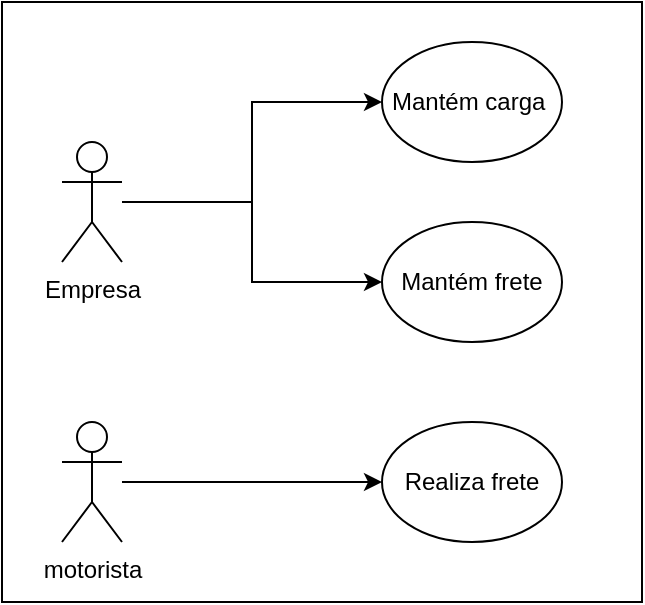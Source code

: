<mxfile version="20.5.3" type="github">
  <diagram id="EEQUzMQr_OX_zGiNwQVV" name="Página-1">
    <mxGraphModel dx="868" dy="406" grid="1" gridSize="10" guides="1" tooltips="1" connect="1" arrows="1" fold="1" page="1" pageScale="1" pageWidth="827" pageHeight="1169" math="0" shadow="0">
      <root>
        <mxCell id="0" />
        <mxCell id="1" parent="0" />
        <mxCell id="rjCsTw8yVJhA4yOWih5M-3" style="edgeStyle=orthogonalEdgeStyle;rounded=0;orthogonalLoop=1;jettySize=auto;html=1;" parent="1" source="rjCsTw8yVJhA4yOWih5M-1" target="rjCsTw8yVJhA4yOWih5M-2" edge="1">
          <mxGeometry relative="1" as="geometry" />
        </mxCell>
        <mxCell id="rjCsTw8yVJhA4yOWih5M-8" style="edgeStyle=orthogonalEdgeStyle;rounded=0;orthogonalLoop=1;jettySize=auto;html=1;entryX=0;entryY=0.5;entryDx=0;entryDy=0;" parent="1" source="rjCsTw8yVJhA4yOWih5M-1" target="rjCsTw8yVJhA4yOWih5M-7" edge="1">
          <mxGeometry relative="1" as="geometry" />
        </mxCell>
        <mxCell id="rjCsTw8yVJhA4yOWih5M-1" value="Empresa" style="shape=umlActor;verticalLabelPosition=bottom;verticalAlign=top;html=1;outlineConnect=0;" parent="1" vertex="1">
          <mxGeometry x="220" y="190" width="30" height="60" as="geometry" />
        </mxCell>
        <mxCell id="rjCsTw8yVJhA4yOWih5M-2" value="Mantém&amp;nbsp;frete" style="ellipse;whiteSpace=wrap;html=1;" parent="1" vertex="1">
          <mxGeometry x="380" y="230" width="90" height="60" as="geometry" />
        </mxCell>
        <mxCell id="rjCsTw8yVJhA4yOWih5M-7" value="Mantém carga&amp;nbsp;" style="ellipse;whiteSpace=wrap;html=1;" parent="1" vertex="1">
          <mxGeometry x="380" y="140" width="90" height="60" as="geometry" />
        </mxCell>
        <mxCell id="rjCsTw8yVJhA4yOWih5M-15" style="edgeStyle=orthogonalEdgeStyle;rounded=0;orthogonalLoop=1;jettySize=auto;html=1;" parent="1" source="rjCsTw8yVJhA4yOWih5M-11" target="rjCsTw8yVJhA4yOWih5M-14" edge="1">
          <mxGeometry relative="1" as="geometry" />
        </mxCell>
        <mxCell id="rjCsTw8yVJhA4yOWih5M-11" value="motorista" style="shape=umlActor;verticalLabelPosition=bottom;verticalAlign=top;html=1;outlineConnect=0;" parent="1" vertex="1">
          <mxGeometry x="220" y="330" width="30" height="60" as="geometry" />
        </mxCell>
        <mxCell id="rjCsTw8yVJhA4yOWih5M-14" value="Realiza frete" style="ellipse;whiteSpace=wrap;html=1;" parent="1" vertex="1">
          <mxGeometry x="380" y="330" width="90" height="60" as="geometry" />
        </mxCell>
        <mxCell id="LpsDfU4rGt2yXLBQw2qY-1" value="" style="rounded=0;whiteSpace=wrap;html=1;fillColor=none;" vertex="1" parent="1">
          <mxGeometry x="190" y="120" width="320" height="300" as="geometry" />
        </mxCell>
      </root>
    </mxGraphModel>
  </diagram>
</mxfile>
